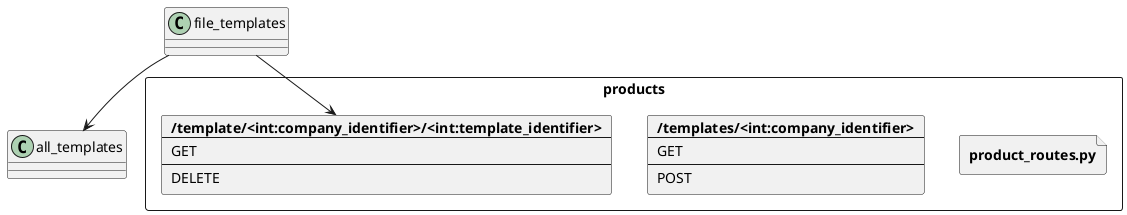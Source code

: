 @startuml
rectangle products {
    file file_products [
        **product_routes.py**
    ]

    card all_products[
        **/templates/<int:company_identifier>**
        ----
        GET
        ----
        POST
    ]

    card specific_template[
        **/template/<int:company_identifier>/<int:template_identifier>**
        ----
        GET
        ----
        DELETE
    ]
}
file_templates --> all_templates
file_templates --> specific_template



@enduml
